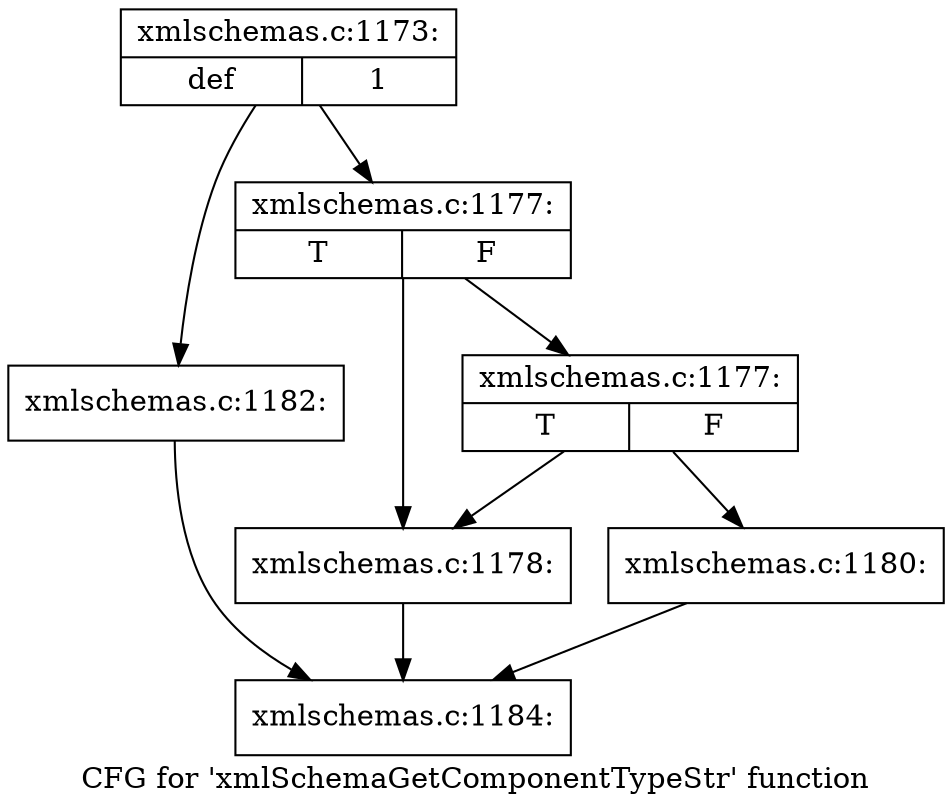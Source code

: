 digraph "CFG for 'xmlSchemaGetComponentTypeStr' function" {
	label="CFG for 'xmlSchemaGetComponentTypeStr' function";

	Node0x4b3a240 [shape=record,label="{xmlschemas.c:1173:|{<s0>def|<s1>1}}"];
	Node0x4b3a240 -> Node0x4b3c840;
	Node0x4b3a240 -> Node0x4b3a6c0;
	Node0x4b3a6c0 [shape=record,label="{xmlschemas.c:1177:|{<s0>T|<s1>F}}"];
	Node0x4b3a6c0 -> Node0x4b3a7b0;
	Node0x4b3a6c0 -> Node0x4b3d210;
	Node0x4b3d210 [shape=record,label="{xmlschemas.c:1177:|{<s0>T|<s1>F}}"];
	Node0x4b3d210 -> Node0x4b3a7b0;
	Node0x4b3d210 -> Node0x4b3d1c0;
	Node0x4b3a7b0 [shape=record,label="{xmlschemas.c:1178:}"];
	Node0x4b3a7b0 -> Node0x4b3c2a0;
	Node0x4b3d1c0 [shape=record,label="{xmlschemas.c:1180:}"];
	Node0x4b3d1c0 -> Node0x4b3c2a0;
	Node0x4b3c840 [shape=record,label="{xmlschemas.c:1182:}"];
	Node0x4b3c840 -> Node0x4b3c2a0;
	Node0x4b3c2a0 [shape=record,label="{xmlschemas.c:1184:}"];
}

